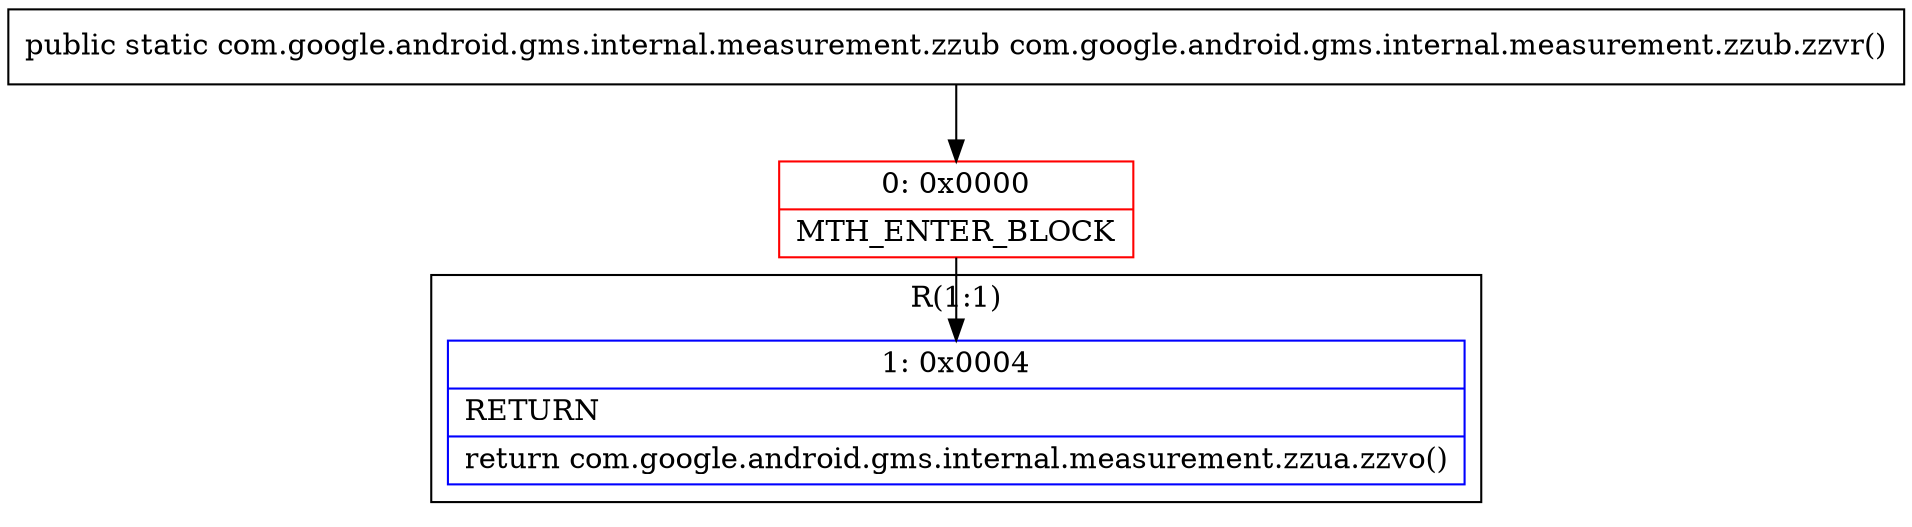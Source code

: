 digraph "CFG forcom.google.android.gms.internal.measurement.zzub.zzvr()Lcom\/google\/android\/gms\/internal\/measurement\/zzub;" {
subgraph cluster_Region_1389306940 {
label = "R(1:1)";
node [shape=record,color=blue];
Node_1 [shape=record,label="{1\:\ 0x0004|RETURN\l|return com.google.android.gms.internal.measurement.zzua.zzvo()\l}"];
}
Node_0 [shape=record,color=red,label="{0\:\ 0x0000|MTH_ENTER_BLOCK\l}"];
MethodNode[shape=record,label="{public static com.google.android.gms.internal.measurement.zzub com.google.android.gms.internal.measurement.zzub.zzvr() }"];
MethodNode -> Node_0;
Node_0 -> Node_1;
}

